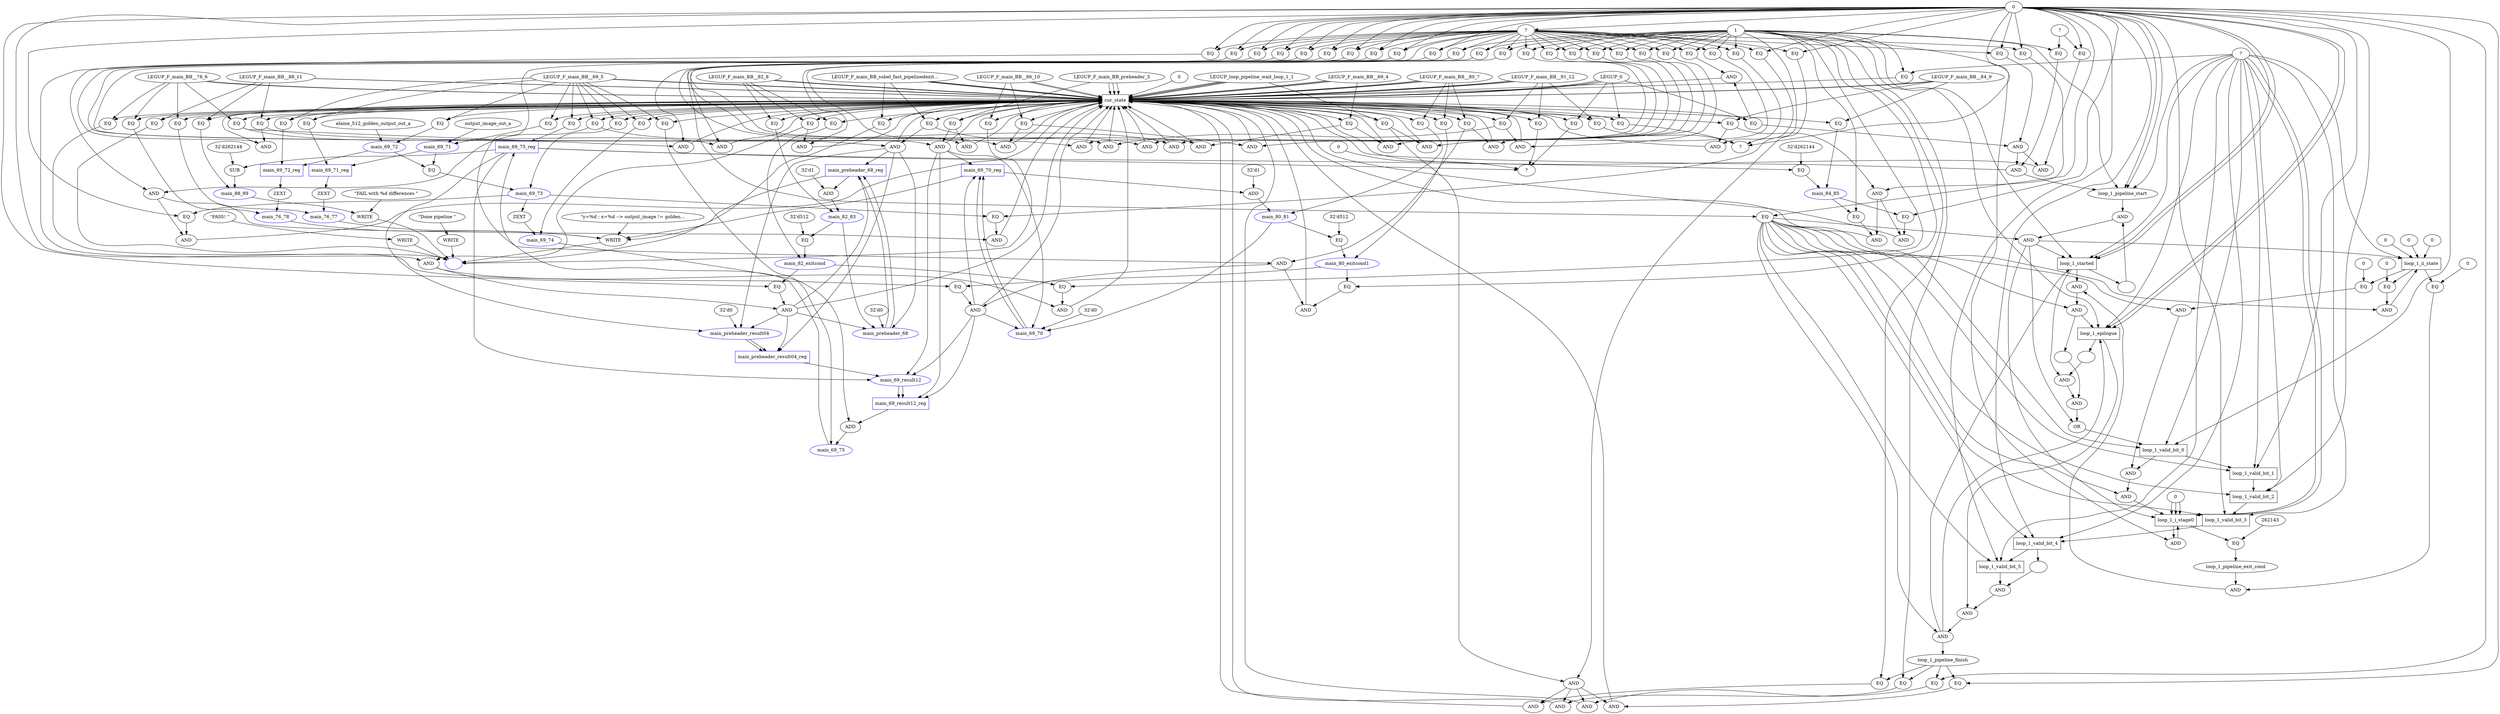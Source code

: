 //----------------------------------------------------------------------------//
// Generated by LegUp High-Level Synthesis Tool Version 4.0 (http://legup.org)
// Compiled: Sun Jul 26 12:56:54 2015
// University of Toronto
// For research and academic purposes only. Commercial use is prohibited.
// Please send bugs to: legup@eecg.toronto.edu
// Date: Fri Apr 26 09:39:03 2019
//----------------------------------------------------------------------------//

digraph {
Node0x2f45380[label="?"];
Node0x2f45850[label="0"];
Node0x2f45850 -> Node0x2f45380;
Node0x2f48b30[label="EQ"];
Node0x2f48b30 -> Node0x2f45380;
Node0x2f48f30[label="EQ"];
Node0x2f48f30 -> Node0x2f45380;
Node0x2f693c0[label="EQ"];
Node0x2f693c0 -> Node0x2f45380;
Node0x2f45600[label="?"];
Node0x2f696b0[label="0"];
Node0x2f696b0 -> Node0x2f45600;
Node0x2f63c10[label="main_69_75_reg",shape=box,color=blue];
Node0x2f63c10 -> Node0x2f45600;
Node0x2f69920[label="EQ"];
Node0x2f69920 -> Node0x2f45600;
Node0x2f69bf0[label="EQ"];
Node0x2f69bf0 -> Node0x2f45600;
Node0x3020400[label="",color=blue,color=blue,color=blue,color=blue];
Node0x3020500[label="WRITE"];
Node0x3020500 -> Node0x3020400;
Node0x3020940[label="WRITE"];
Node0x3020940 -> Node0x3020400;
Node0x3020ed0[label="WRITE"];
Node0x3020ed0 -> Node0x3020400;
Node0x3021300[label="WRITE"];
Node0x3021300 -> Node0x3020400;
Node0x3021790[label="EQ"];
Node0x3021790 -> Node0x3020400;
Node0x3021a70[label="EQ"];
Node0x3021a70 -> Node0x3020400;
Node0x3021d30[label="EQ"];
Node0x3021d30 -> Node0x3020400;
Node0x3021ff0[label="EQ"];
Node0x3021ff0 -> Node0x3020400;
Node0x2f454d0[label="?"];
Node0x2f454d0 -> Node0x2f48b30;
Node0x2f45850 -> Node0x2f48b30;
Node0x2f49140[label="cur_state",shape=box];
Node0x2f49140 -> Node0x2f48f30;
Node0x2f49340[label="LEGUP_0"];
Node0x2f49340 -> Node0x2f48f30;
Node0x2f49140 -> Node0x2f693c0;
Node0x2f4b1b0[label="LEGUP_F_main_BB__91_12"];
Node0x2f4b1b0 -> Node0x2f693c0;
Node0x2f63e30[label="main_69_75",color=blue];
Node0x2f63e30 -> Node0x2f63c10;
Node0x2f65b40[label="EQ"];
Node0x2f65b40 -> Node0x2f63c10;
Node0x2f49140 -> Node0x2f69920;
Node0x2f49340 -> Node0x2f69920;
Node0x2f49140 -> Node0x2f69bf0;
Node0x2f4b1b0 -> Node0x2f69bf0;
Node0x3020720[label="\"Done pipeline \""];
Node0x3020720 -> Node0x3020500;
Node0x3020b60[label="\"y=%d ; x=%d --> output_image != golden..."];
Node0x3020b60 -> Node0x3020940;
Node0x2f60f80[label="main_preheader_68_reg",shape=box,color=blue,color=blue];
Node0x2f60f80 -> Node0x3020940;
Node0x2f5deb0[label="main_69_70_reg",shape=box,color=blue,color=blue];
Node0x2f5deb0 -> Node0x3020940;
Node0x300a470[label="main_76_77",color=blue];
Node0x300a470 -> Node0x3020940;
Node0x300b050[label="main_76_78",color=blue];
Node0x300b050 -> Node0x3020940;
Node0x3021100[label="\"PASS! \""];
Node0x3021100 -> Node0x3020ed0;
Node0x3021500[label="\"FAIL with %d differences \""];
Node0x3021500 -> Node0x3021300;
Node0x300d210[label="main_88_89",color=blue];
Node0x300d210 -> Node0x3021300;
Node0x2f49140 -> Node0x3021790;
Node0x2f49810[label="LEGUP_F_main_BB_sobel_fast_pipelinedexit..."];
Node0x2f49810 -> Node0x3021790;
Node0x2f49140 -> Node0x3021a70;
Node0x2f4a4a0[label="LEGUP_F_main_BB__76_6"];
Node0x2f4a4a0 -> Node0x3021a70;
Node0x2f49140 -> Node0x3021d30;
Node0x2f4ad60[label="LEGUP_F_main_BB__86_10"];
Node0x2f4ad60 -> Node0x3021d30;
Node0x2f49140 -> Node0x3021ff0;
Node0x2f4af60[label="LEGUP_F_main_BB__88_11"];
Node0x2f4af60 -> Node0x3021ff0;
Node0x2f45850 -> Node0x2f454d0;
Node0x2f49340 -> Node0x2f49140;
Node0x2f49560[label="LEGUP_loop_pipeline_wait_loop_1_1"];
Node0x2f49560 -> Node0x2f49140;
Node0x2f49340 -> Node0x2f49140;
Node0x2f49560 -> Node0x2f49140;
Node0x2f49810 -> Node0x2f49140;
Node0x2f49560 -> Node0x2f49140;
Node0x2f49810 -> Node0x2f49140;
Node0x2f49560 -> Node0x2f49140;
Node0x2f49810 -> Node0x2f49140;
Node0x2f49930[label="LEGUP_F_main_BB_preheader_3"];
Node0x2f49930 -> Node0x2f49140;
Node0x2f49930 -> Node0x2f49140;
Node0x2f49e00[label="LEGUP_F_main_BB__69_4"];
Node0x2f49e00 -> Node0x2f49140;
Node0x2f49e00 -> Node0x2f49140;
Node0x2f4a050[label="LEGUP_F_main_BB__69_5"];
Node0x2f4a050 -> Node0x2f49140;
Node0x2f4a050 -> Node0x2f49140;
Node0x2f4a2a0[label="LEGUP_F_main_BB__80_7"];
Node0x2f4a2a0 -> Node0x2f49140;
Node0x2f4a4a0 -> Node0x2f49140;
Node0x2f4a4a0 -> Node0x2f49140;
Node0x2f4a2a0 -> Node0x2f49140;
Node0x2f4a2a0 -> Node0x2f49140;
Node0x2f4a820[label="LEGUP_F_main_BB__82_8"];
Node0x2f4a820 -> Node0x2f49140;
Node0x2f49e00 -> Node0x2f49140;
Node0x2f4a820 -> Node0x2f49140;
Node0x2f4aac0[label="LEGUP_F_main_BB__84_9"];
Node0x2f4aac0 -> Node0x2f49140;
Node0x2f49930 -> Node0x2f49140;
Node0x2f4aac0 -> Node0x2f49140;
Node0x2f4ad60 -> Node0x2f49140;
Node0x2f4af60 -> Node0x2f49140;
Node0x2f4ad60 -> Node0x2f49140;
Node0x2f4b1b0 -> Node0x2f49140;
Node0x2f4af60 -> Node0x2f49140;
Node0x2f4b1b0 -> Node0x2f49140;
Node0x2f4b1b0 -> Node0x2f49140;
Node0x2f49340 -> Node0x2f49140;
Node0x2f4a640[label="0"];
Node0x2f4a640 -> Node0x2f49140;
Node0x2f4b800[label="AND"];
Node0x2f4b800 -> Node0x2f49140;
Node0x2f4c170[label="AND"];
Node0x2f4c170 -> Node0x2f49140;
Node0x2f4cc00[label="AND"];
Node0x2f4cc00 -> Node0x2f49140;
Node0x2f4d130[label="AND"];
Node0x2f4d130 -> Node0x2f49140;
Node0x2f4d8d0[label="AND"];
Node0x2f4d8d0 -> Node0x2f49140;
Node0x2f55740[label="AND"];
Node0x2f55740 -> Node0x2f49140;
Node0x2f55c70[label="AND"];
Node0x2f55c70 -> Node0x2f49140;
Node0x2f561a0[label="AND"];
Node0x2f561a0 -> Node0x2f49140;
Node0x2f566d0[label="AND"];
Node0x2f566d0 -> Node0x2f49140;
Node0x2f56e70[label="AND"];
Node0x2f56e70 -> Node0x2f49140;
Node0x2f573a0[label="AND"];
Node0x2f573a0 -> Node0x2f49140;
Node0x2f57b40[label="AND"];
Node0x2f57b40 -> Node0x2f49140;
Node0x2f58070[label="AND"];
Node0x2f58070 -> Node0x2f49140;
Node0x2f58810[label="AND"];
Node0x2f58810 -> Node0x2f49140;
Node0x2f58d40[label="AND"];
Node0x2f58d40 -> Node0x2f49140;
Node0x2f594e0[label="AND"];
Node0x2f594e0 -> Node0x2f49140;
Node0x2f5b360[label="AND"];
Node0x2f5b360 -> Node0x2f49140;
Node0x2f5b890[label="AND"];
Node0x2f5b890 -> Node0x2f49140;
Node0x2f5c030[label="AND"];
Node0x2f5c030 -> Node0x2f49140;
Node0x2f5c560[label="AND"];
Node0x2f5c560 -> Node0x2f49140;
Node0x2f5cd00[label="AND"];
Node0x2f5cd00 -> Node0x2f49140;
Node0x2f5e5e0[label="AND"];
Node0x2f5e5e0 -> Node0x2f49140;
Node0x2f5f610[label="AND"];
Node0x2f5f610 -> Node0x2f49140;
Node0x2f5fdd0[label="AND"];
Node0x2f5fdd0 -> Node0x2f49140;
Node0x2f616b0[label="AND"];
Node0x2f616b0 -> Node0x2f49140;
Node0x2f626e0[label="AND"];
Node0x2f626e0 -> Node0x2f49140;
Node0x2f62ea0[label="AND"];
Node0x2f62ea0 -> Node0x2f49140;
Node0x2f66310[label="AND"];
Node0x2f66310 -> Node0x2f49140;
Node0x2f66840[label="AND"];
Node0x2f66840 -> Node0x2f49140;
Node0x2f66fe0[label="AND"];
Node0x2f66fe0 -> Node0x2f49140;
Node0x2f67710[label="AND"];
Node0x2f67710 -> Node0x2f49140;
Node0x2f67eb0[label="AND"];
Node0x2f67eb0 -> Node0x2f49140;
Node0x2f683e0[label="AND"];
Node0x2f683e0 -> Node0x2f49140;
Node0x2f68b80[label="AND"];
Node0x2f68b80 -> Node0x2f49140;
Node0x2f690b0[label="EQ"];
Node0x2f690b0 -> Node0x2f49140;
Node0x2f64050[label="ADD"];
Node0x2f64050 -> Node0x2f63e30;
Node0x2f65860[label="EQ"];
Node0x2f65860 -> Node0x2f63e30;
Node0x2f49140 -> Node0x2f65b40;
Node0x2f4a050 -> Node0x2f65b40;
Node0x2f611a0[label="main_preheader_68",color=blue,color=blue];
Node0x2f611a0 -> Node0x2f60f80;
Node0x2f611a0 -> Node0x2f60f80;
Node0x2f56e70 -> Node0x2f60f80;
Node0x2f616b0 -> Node0x2f60f80;
Node0x2f5e0d0[label="main_69_70",color=blue,color=blue];
Node0x2f5e0d0 -> Node0x2f5deb0;
Node0x2f5e0d0 -> Node0x2f5deb0;
Node0x2f57b40 -> Node0x2f5deb0;
Node0x2f5e5e0 -> Node0x2f5deb0;
Node0x300a550[label="ZEXT"];
Node0x300a550 -> Node0x300a470;
Node0x300a860[label="EQ"];
Node0x300a860 -> Node0x300a470;
Node0x300b130[label="ZEXT"];
Node0x300b130 -> Node0x300b050;
Node0x300b440[label="EQ"];
Node0x300b440 -> Node0x300b050;
Node0x300d2f0[label="SUB"];
Node0x300d2f0 -> Node0x300d210;
Node0x300d7a0[label="EQ"];
Node0x300d7a0 -> Node0x300d210;
Node0x2f4ba00[label="EQ"];
Node0x2f4ba00 -> Node0x2f4b800;
Node0x2f4bd00[label="EQ"];
Node0x2f4bd00 -> Node0x2f4b800;
Node0x2f4c350[label="AND"];
Node0x2f4c350 -> Node0x2f4c170;
Node0x2f4c8c0[label="EQ"];
Node0x2f4c8c0 -> Node0x2f4c170;
Node0x2f4c350 -> Node0x2f4cc00;
Node0x2f4ce50[label="EQ"];
Node0x2f4ce50 -> Node0x2f4cc00;
Node0x2f4d310[label="EQ"];
Node0x2f4d310 -> Node0x2f4d130;
Node0x2f4d610[label="EQ"];
Node0x2f4d610 -> Node0x2f4d130;
Node0x2f4dab0[label="AND"];
Node0x2f4dab0 -> Node0x2f4d8d0;
Node0x2f4e020[label="EQ"];
Node0x2f4e020 -> Node0x2f4d8d0;
Node0x2f4dab0 -> Node0x2f55740;
Node0x2f55990[label="EQ"];
Node0x2f55990 -> Node0x2f55740;
Node0x2f4dab0 -> Node0x2f55c70;
Node0x2f55ec0[label="EQ"];
Node0x2f55ec0 -> Node0x2f55c70;
Node0x2f4dab0 -> Node0x2f561a0;
Node0x2f563f0[label="EQ"];
Node0x2f563f0 -> Node0x2f561a0;
Node0x2f568b0[label="EQ"];
Node0x2f568b0 -> Node0x2f566d0;
Node0x2f56bb0[label="EQ"];
Node0x2f56bb0 -> Node0x2f566d0;
Node0x2f568b0 -> Node0x2f56e70;
Node0x2f570c0[label="EQ"];
Node0x2f570c0 -> Node0x2f56e70;
Node0x2f57580[label="EQ"];
Node0x2f57580 -> Node0x2f573a0;
Node0x2f57880[label="EQ"];
Node0x2f57880 -> Node0x2f573a0;
Node0x2f57580 -> Node0x2f57b40;
Node0x2f57d90[label="EQ"];
Node0x2f57d90 -> Node0x2f57b40;
Node0x2f58250[label="EQ"];
Node0x2f58250 -> Node0x2f58070;
Node0x2f58550[label="EQ"];
Node0x2f58550 -> Node0x2f58070;
Node0x2f58250 -> Node0x2f58810;
Node0x2f58a60[label="EQ"];
Node0x2f58a60 -> Node0x2f58810;
Node0x2f58f20[label="EQ"];
Node0x2f58f20 -> Node0x2f58d40;
Node0x2f59220[label="EQ"];
Node0x2f59220 -> Node0x2f58d40;
Node0x2f596c0[label="AND"];
Node0x2f596c0 -> Node0x2f594e0;
Node0x2f59c30[label="EQ"];
Node0x2f59c30 -> Node0x2f594e0;
Node0x2f596c0 -> Node0x2f5b360;
Node0x2f5b5b0[label="EQ"];
Node0x2f5b5b0 -> Node0x2f5b360;
Node0x2f5ba70[label="EQ"];
Node0x2f5ba70 -> Node0x2f5b890;
Node0x2f5bd70[label="EQ"];
Node0x2f5bd70 -> Node0x2f5b890;
Node0x2f5ba70 -> Node0x2f5c030;
Node0x2f5c280[label="EQ"];
Node0x2f5c280 -> Node0x2f5c030;
Node0x2f5c740[label="EQ"];
Node0x2f5c740 -> Node0x2f5c560;
Node0x2f5ca40[label="EQ"];
Node0x2f5ca40 -> Node0x2f5c560;
Node0x2f5cee0[label="AND"];
Node0x2f5cee0 -> Node0x2f5cd00;
Node0x2f5d450[label="EQ"];
Node0x2f5d450 -> Node0x2f5cd00;
Node0x2f5cee0 -> Node0x2f5e5e0;
Node0x2f5e830[label="EQ"];
Node0x2f5e830 -> Node0x2f5e5e0;
Node0x2f5f810[label="EQ"];
Node0x2f5f810 -> Node0x2f5f610;
Node0x2f5fb10[label="EQ"];
Node0x2f5fb10 -> Node0x2f5f610;
Node0x2f5ffb0[label="AND"];
Node0x2f5ffb0 -> Node0x2f5fdd0;
Node0x2f60520[label="EQ"];
Node0x2f60520 -> Node0x2f5fdd0;
Node0x2f5ffb0 -> Node0x2f616b0;
Node0x2f61900[label="EQ"];
Node0x2f61900 -> Node0x2f616b0;
Node0x2f628e0[label="EQ"];
Node0x2f628e0 -> Node0x2f626e0;
Node0x2f62be0[label="EQ"];
Node0x2f62be0 -> Node0x2f626e0;
Node0x2f63080[label="AND"];
Node0x2f63080 -> Node0x2f62ea0;
Node0x2f635f0[label="EQ"];
Node0x2f635f0 -> Node0x2f62ea0;
Node0x2f63080 -> Node0x2f66310;
Node0x2f66560[label="EQ"];
Node0x2f66560 -> Node0x2f66310;
Node0x2f66a20[label="EQ"];
Node0x2f66a20 -> Node0x2f66840;
Node0x2f66d20[label="EQ"];
Node0x2f66d20 -> Node0x2f66840;
Node0x2f66a20 -> Node0x2f66fe0;
Node0x2f4b5c0[label="EQ"];
Node0x2f4b5c0 -> Node0x2f66fe0;
Node0x2f678f0[label="EQ"];
Node0x2f678f0 -> Node0x2f67710;
Node0x2f67bf0[label="EQ"];
Node0x2f67bf0 -> Node0x2f67710;
Node0x2f678f0 -> Node0x2f67eb0;
Node0x2f68100[label="EQ"];
Node0x2f68100 -> Node0x2f67eb0;
Node0x2f685c0[label="EQ"];
Node0x2f685c0 -> Node0x2f683e0;
Node0x2f688c0[label="EQ"];
Node0x2f688c0 -> Node0x2f683e0;
Node0x2f685c0 -> Node0x2f68b80;
Node0x2f68dd0[label="EQ"];
Node0x2f68dd0 -> Node0x2f68b80;
Node0x2f45100[label="?"];
Node0x2f45100 -> Node0x2f690b0;
Node0x2f4bf50[label="1"];
Node0x2f4bf50 -> Node0x2f690b0;
Node0x2f64270[label="main_69_74",color=blue];
Node0x2f64270 -> Node0x2f64050;
Node0x2f64a00[label="main_69_result12_reg",shape=box,color=blue,color=blue];
Node0x2f64a00 -> Node0x2f64050;
Node0x2f49140 -> Node0x2f65860;
Node0x2f4a050 -> Node0x2f65860;
Node0x2f613c0[label="32'd0"];
Node0x2f613c0 -> Node0x2f611a0;
Node0x2f60b40[label="main_82_83",color=blue];
Node0x2f60b40 -> Node0x2f611a0;
Node0x2f56e70 -> Node0x2f611a0;
Node0x2f616b0 -> Node0x2f611a0;
Node0x2f5e2f0[label="32'd0"];
Node0x2f5e2f0 -> Node0x2f5e0d0;
Node0x2f5da70[label="main_80_81",color=blue];
Node0x2f5da70 -> Node0x2f5e0d0;
Node0x2f57b40 -> Node0x2f5e0d0;
Node0x2f5e5e0 -> Node0x2f5e0d0;
Node0x30092f0[label="main_69_71_reg",shape=box,color=blue];
Node0x30092f0 -> Node0x300a550;
Node0x2f49140 -> Node0x300a860;
Node0x2f4a4a0 -> Node0x300a860;
Node0x3009750[label="main_69_72_reg",shape=box,color=blue];
Node0x3009750 -> Node0x300b130;
Node0x2f49140 -> Node0x300b440;
Node0x2f4a4a0 -> Node0x300b440;
Node0x300d510[label="32'd262144"];
Node0x300d510 -> Node0x300d2f0;
Node0x2f63c10 -> Node0x300d2f0;
Node0x2f49140 -> Node0x300d7a0;
Node0x2f4af60 -> Node0x300d7a0;
Node0x2f49140 -> Node0x2f4ba00;
Node0x2f49340 -> Node0x2f4ba00;
Node0x2f454d0 -> Node0x2f4bd00;
Node0x2f4bf50 -> Node0x2f4bd00;
Node0x2f4ba00 -> Node0x2f4c350;
Node0x2f4c5e0[label="EQ"];
Node0x2f4c5e0 -> Node0x2f4c350;
Node0x2f45230[label="?"];
Node0x2f45230 -> Node0x2f4c8c0;
Node0x2f4bf50 -> Node0x2f4c8c0;
Node0x2f45230 -> Node0x2f4ce50;
Node0x2f45850 -> Node0x2f4ce50;
Node0x2f49140 -> Node0x2f4d310;
Node0x2f49560 -> Node0x2f4d310;
Node0x2f454d0 -> Node0x2f4d610;
Node0x2f4bf50 -> Node0x2f4d610;
Node0x2f4d310 -> Node0x2f4dab0;
Node0x2f4dd40[label="EQ"];
Node0x2f4dd40 -> Node0x2f4dab0;
Node0x2f4e220[label="loop_1_pipeline_finish"];
Node0x2f4e220 -> Node0x2f4e020;
Node0x2f4bf50 -> Node0x2f4e020;
Node0x2f4e220 -> Node0x2f55990;
Node0x2f45850 -> Node0x2f55990;
Node0x2f4e220 -> Node0x2f55ec0;
Node0x2f4bf50 -> Node0x2f55ec0;
Node0x2f4e220 -> Node0x2f563f0;
Node0x2f45850 -> Node0x2f563f0;
Node0x2f49140 -> Node0x2f568b0;
Node0x2f49810 -> Node0x2f568b0;
Node0x2f454d0 -> Node0x2f56bb0;
Node0x2f4bf50 -> Node0x2f56bb0;
Node0x2f454d0 -> Node0x2f570c0;
Node0x2f45850 -> Node0x2f570c0;
Node0x2f49140 -> Node0x2f57580;
Node0x2f49930 -> Node0x2f57580;
Node0x2f454d0 -> Node0x2f57880;
Node0x2f4bf50 -> Node0x2f57880;
Node0x2f454d0 -> Node0x2f57d90;
Node0x2f45850 -> Node0x2f57d90;
Node0x2f49140 -> Node0x2f58250;
Node0x2f49e00 -> Node0x2f58250;
Node0x2f454d0 -> Node0x2f58550;
Node0x2f4bf50 -> Node0x2f58550;
Node0x2f454d0 -> Node0x2f58a60;
Node0x2f45850 -> Node0x2f58a60;
Node0x2f49140 -> Node0x2f58f20;
Node0x2f4a050 -> Node0x2f58f20;
Node0x2f454d0 -> Node0x2f59220;
Node0x2f4bf50 -> Node0x2f59220;
Node0x2f58f20 -> Node0x2f596c0;
Node0x2f59950[label="EQ"];
Node0x2f59950 -> Node0x2f596c0;
Node0x2f59e30[label="main_69_73",color=blue];
Node0x2f59e30 -> Node0x2f59c30;
Node0x2f4bf50 -> Node0x2f59c30;
Node0x2f59e30 -> Node0x2f5b5b0;
Node0x2f45850 -> Node0x2f5b5b0;
Node0x2f49140 -> Node0x2f5ba70;
Node0x2f4a4a0 -> Node0x2f5ba70;
Node0x2f454d0 -> Node0x2f5bd70;
Node0x2f4bf50 -> Node0x2f5bd70;
Node0x2f454d0 -> Node0x2f5c280;
Node0x2f45850 -> Node0x2f5c280;
Node0x2f49140 -> Node0x2f5c740;
Node0x2f4a2a0 -> Node0x2f5c740;
Node0x2f454d0 -> Node0x2f5ca40;
Node0x2f4bf50 -> Node0x2f5ca40;
Node0x2f5c740 -> Node0x2f5cee0;
Node0x2f5d170[label="EQ"];
Node0x2f5d170 -> Node0x2f5cee0;
Node0x2f5d650[label="main_80_exitcond1",color=blue];
Node0x2f5d650 -> Node0x2f5d450;
Node0x2f4bf50 -> Node0x2f5d450;
Node0x2f5d650 -> Node0x2f5e830;
Node0x2f45850 -> Node0x2f5e830;
Node0x2f49140 -> Node0x2f5f810;
Node0x2f4a820 -> Node0x2f5f810;
Node0x2f454d0 -> Node0x2f5fb10;
Node0x2f4bf50 -> Node0x2f5fb10;
Node0x2f5f810 -> Node0x2f5ffb0;
Node0x2f60240[label="EQ"];
Node0x2f60240 -> Node0x2f5ffb0;
Node0x2f60720[label="main_82_exitcond",color=blue];
Node0x2f60720 -> Node0x2f60520;
Node0x2f4bf50 -> Node0x2f60520;
Node0x2f60720 -> Node0x2f61900;
Node0x2f45850 -> Node0x2f61900;
Node0x2f49140 -> Node0x2f628e0;
Node0x2f4aac0 -> Node0x2f628e0;
Node0x2f454d0 -> Node0x2f62be0;
Node0x2f4bf50 -> Node0x2f62be0;
Node0x2f628e0 -> Node0x2f63080;
Node0x2f63310[label="EQ"];
Node0x2f63310 -> Node0x2f63080;
Node0x2f637f0[label="main_84_85",color=blue];
Node0x2f637f0 -> Node0x2f635f0;
Node0x2f4bf50 -> Node0x2f635f0;
Node0x2f637f0 -> Node0x2f66560;
Node0x2f45850 -> Node0x2f66560;
Node0x2f49140 -> Node0x2f66a20;
Node0x2f4ad60 -> Node0x2f66a20;
Node0x2f454d0 -> Node0x2f66d20;
Node0x2f4bf50 -> Node0x2f66d20;
Node0x2f454d0 -> Node0x2f4b5c0;
Node0x2f45850 -> Node0x2f4b5c0;
Node0x2f49140 -> Node0x2f678f0;
Node0x2f4af60 -> Node0x2f678f0;
Node0x2f454d0 -> Node0x2f67bf0;
Node0x2f4bf50 -> Node0x2f67bf0;
Node0x2f454d0 -> Node0x2f68100;
Node0x2f45850 -> Node0x2f68100;
Node0x2f49140 -> Node0x2f685c0;
Node0x2f4b1b0 -> Node0x2f685c0;
Node0x2f454d0 -> Node0x2f688c0;
Node0x2f4bf50 -> Node0x2f688c0;
Node0x2f454d0 -> Node0x2f68dd0;
Node0x2f45850 -> Node0x2f68dd0;
Node0x2f64490[label="ZEXT"];
Node0x2f64490 -> Node0x2f64270;
Node0x2f64720[label="EQ"];
Node0x2f64720 -> Node0x2f64270;
Node0x2f64c00[label="main_69_result12",color=blue,color=blue];
Node0x2f64c00 -> Node0x2f64a00;
Node0x2f64c00 -> Node0x2f64a00;
Node0x2f57b40 -> Node0x2f64a00;
Node0x2f5e5e0 -> Node0x2f64a00;
Node0x2f60d60[label="ADD"];
Node0x2f60d60 -> Node0x2f60b40;
Node0x2f61ee0[label="EQ"];
Node0x2f61ee0 -> Node0x2f60b40;
Node0x2f5dc90[label="ADD"];
Node0x2f5dc90 -> Node0x2f5da70;
Node0x2f5ee10[label="EQ"];
Node0x2f5ee10 -> Node0x2f5da70;
Node0x2f5a250[label="main_69_71",color=blue];
Node0x2f5a250 -> Node0x30092f0;
Node0x3009440[label="EQ"];
Node0x3009440 -> Node0x30092f0;
Node0x2f5a970[label="main_69_72",color=blue];
Node0x2f5a970 -> Node0x3009750;
Node0x30098a0[label="EQ"];
Node0x30098a0 -> Node0x3009750;
Node0x2f454d0 -> Node0x2f4c5e0;
Node0x2f45850 -> Node0x2f4c5e0;
Node0x2f454d0 -> Node0x2f4dd40;
Node0x2f45850 -> Node0x2f4dd40;
Node0x2f4e420[label="AND"];
Node0x2f4e420 -> Node0x2f4e220;
Node0x2f454d0 -> Node0x2f59950;
Node0x2f45850 -> Node0x2f59950;
Node0x2f5a030[label="EQ"];
Node0x2f5a030 -> Node0x2f59e30;
Node0x2f5b050[label="EQ"];
Node0x2f5b050 -> Node0x2f59e30;
Node0x2f454d0 -> Node0x2f5d170;
Node0x2f45850 -> Node0x2f5d170;
Node0x2f5d850[label="EQ"];
Node0x2f5d850 -> Node0x2f5d650;
Node0x2f5f2d0[label="EQ"];
Node0x2f5f2d0 -> Node0x2f5d650;
Node0x2f454d0 -> Node0x2f60240;
Node0x2f45850 -> Node0x2f60240;
Node0x2f60920[label="EQ"];
Node0x2f60920 -> Node0x2f60720;
Node0x2f623a0[label="EQ"];
Node0x2f623a0 -> Node0x2f60720;
Node0x2f454d0 -> Node0x2f63310;
Node0x2f45850 -> Node0x2f63310;
Node0x2f639f0[label="EQ"];
Node0x2f639f0 -> Node0x2f637f0;
Node0x2f66000[label="EQ"];
Node0x2f66000 -> Node0x2f637f0;
Node0x2f59e30 -> Node0x2f64490;
Node0x2f49140 -> Node0x2f64720;
Node0x2f4a050 -> Node0x2f64720;
Node0x2f64e00[label="main_preheader_result04_reg",shape=box,color=blue,color=blue];
Node0x2f64e00 -> Node0x2f64c00;
Node0x2f63c10 -> Node0x2f64c00;
Node0x2f57b40 -> Node0x2f64c00;
Node0x2f5e5e0 -> Node0x2f64c00;
Node0x2f60f80 -> Node0x2f60d60;
Node0x2f61cc0[label="32'd1"];
Node0x2f61cc0 -> Node0x2f60d60;
Node0x2f49140 -> Node0x2f61ee0;
Node0x2f4a820 -> Node0x2f61ee0;
Node0x2f5deb0 -> Node0x2f5dc90;
Node0x2f5ebf0[label="32'd1"];
Node0x2f5ebf0 -> Node0x2f5dc90;
Node0x2f49140 -> Node0x2f5ee10;
Node0x2f4a2a0 -> Node0x2f5ee10;
Node0x2f5a470[label="output_image_out_a"];
Node0x2f5a470 -> Node0x2f5a250;
Node0x2f5a690[label="EQ"];
Node0x2f5a690 -> Node0x2f5a250;
Node0x2f49140 -> Node0x3009440;
Node0x2f4a050 -> Node0x3009440;
Node0x2f5ab70[label="elaine_512_golden_output_out_a"];
Node0x2f5ab70 -> Node0x2f5a970;
Node0x2f5ad70[label="EQ"];
Node0x2f5ad70 -> Node0x2f5a970;
Node0x2f49140 -> Node0x30098a0;
Node0x2f4a050 -> Node0x30098a0;
Node0x2f4e640[label="EQ"];
Node0x2f4e640 -> Node0x2f4e420;
Node0x2f4e940[label="AND"];
Node0x2f4e940 -> Node0x2f4e420;
Node0x2f5a250 -> Node0x2f5a030;
Node0x2f5a970 -> Node0x2f5a030;
Node0x2f49140 -> Node0x2f5b050;
Node0x2f4a050 -> Node0x2f5b050;
Node0x2f5da70 -> Node0x2f5d850;
Node0x2f5f0d0[label="32'd512"];
Node0x2f5f0d0 -> Node0x2f5d850;
Node0x2f49140 -> Node0x2f5f2d0;
Node0x2f4a2a0 -> Node0x2f5f2d0;
Node0x2f60b40 -> Node0x2f60920;
Node0x2f621a0[label="32'd512"];
Node0x2f621a0 -> Node0x2f60920;
Node0x2f49140 -> Node0x2f623a0;
Node0x2f4a820 -> Node0x2f623a0;
Node0x2f63c10 -> Node0x2f639f0;
Node0x2f65e00[label="32'd262144"];
Node0x2f65e00 -> Node0x2f639f0;
Node0x2f49140 -> Node0x2f66000;
Node0x2f4aac0 -> Node0x2f66000;
Node0x2f65020[label="main_preheader_result04",color=blue,color=blue];
Node0x2f65020 -> Node0x2f64e00;
Node0x2f65020 -> Node0x2f64e00;
Node0x2f56e70 -> Node0x2f64e00;
Node0x2f616b0 -> Node0x2f64e00;
Node0x2f49140 -> Node0x2f5a690;
Node0x2f4a050 -> Node0x2f5a690;
Node0x2f49140 -> Node0x2f5ad70;
Node0x2f4a050 -> Node0x2f5ad70;
Node0x2f454d0 -> Node0x2f4e640;
Node0x2f45850 -> Node0x2f4e640;
Node0x2f4eb40[label="loop_1_epilogue",shape=box];
Node0x2f4eb40 -> Node0x2f4e940;
Node0x2f54250[label="AND"];
Node0x2f54250 -> Node0x2f4e940;
Node0x2f65240[label="32'd0"];
Node0x2f65240 -> Node0x2f65020;
Node0x2f63c10 -> Node0x2f65020;
Node0x2f56e70 -> Node0x2f65020;
Node0x2f616b0 -> Node0x2f65020;
Node0x2f45850 -> Node0x2f4eb40;
Node0x2f4bf50 -> Node0x2f4eb40;
Node0x2f45850 -> Node0x2f4eb40;
Node0x2f45100 -> Node0x2f4eb40;
Node0x2f4ef30[label="AND"];
Node0x2f4ef30 -> Node0x2f4eb40;
Node0x2f4e420 -> Node0x2f4eb40;
Node0x2f54470[label=""];
Node0x2f54470 -> Node0x2f54250;
Node0x2f55360[label="loop_1_valid_bit_5",shape=box];
Node0x2f55360 -> Node0x2f54250;
Node0x2f4e640 -> Node0x2f4ef30;
Node0x2f4f1c0[label="AND"];
Node0x2f4f1c0 -> Node0x2f4ef30;
Node0x2f54670[label="loop_1_valid_bit_4",shape=box];
Node0x2f54670 -> Node0x2f54470;
Node0x2f54670 -> Node0x2f55360;
Node0x2f45850 -> Node0x2f55360;
Node0x2f4e640 -> Node0x2f55360;
Node0x2f45100 -> Node0x2f55360;
Node0x2f4f3e0[label="loop_1_started",shape=box];
Node0x2f4f3e0 -> Node0x2f4f1c0;
Node0x2f502a0[label="AND"];
Node0x2f502a0 -> Node0x2f4f1c0;
Node0x2f54890[label="loop_1_valid_bit_3",shape=box];
Node0x2f54890 -> Node0x2f54670;
Node0x2f45850 -> Node0x2f54670;
Node0x2f4e640 -> Node0x2f54670;
Node0x2f45100 -> Node0x2f54670;
Node0x2f45850 -> Node0x2f4f3e0;
Node0x2f4bf50 -> Node0x2f4f3e0;
Node0x2f45850 -> Node0x2f4f3e0;
Node0x2f45100 -> Node0x2f4f3e0;
Node0x2f4f750[label="AND"];
Node0x2f4f750 -> Node0x2f4f3e0;
Node0x2f4e420 -> Node0x2f4f3e0;
Node0x2f504c0[label="EQ"];
Node0x2f504c0 -> Node0x2f502a0;
Node0x2f518d0[label="loop_1_pipeline_exit_cond"];
Node0x2f518d0 -> Node0x2f502a0;
Node0x2f54ab0[label="loop_1_valid_bit_2",shape=box];
Node0x2f54ab0 -> Node0x2f54890;
Node0x2f45850 -> Node0x2f54890;
Node0x2f4e640 -> Node0x2f54890;
Node0x2f45100 -> Node0x2f54890;
Node0x2f4e640 -> Node0x2f4f750;
Node0x2f4f9e0[label="AND"];
Node0x2f4f9e0 -> Node0x2f4f750;
Node0x2f506c0[label="loop_1_ii_state",shape=box];
Node0x2f506c0 -> Node0x2f504c0;
Node0x2f516d0[label="0"];
Node0x2f516d0 -> Node0x2f504c0;
Node0x2f51ad0[label="EQ"];
Node0x2f51ad0 -> Node0x2f518d0;
Node0x2f54cd0[label="loop_1_valid_bit_1",shape=box];
Node0x2f54cd0 -> Node0x2f54ab0;
Node0x2f45850 -> Node0x2f54ab0;
Node0x2f4e640 -> Node0x2f54ab0;
Node0x2f45100 -> Node0x2f54ab0;
Node0x2f4fc00[label="loop_1_pipeline_start"];
Node0x2f4fc00 -> Node0x2f4f9e0;
Node0x2f4ffe0[label=""];
Node0x2f4ffe0 -> Node0x2f4f9e0;
Node0x2f508e0[label="0"];
Node0x2f508e0 -> Node0x2f506c0;
Node0x2f50b00[label="0"];
Node0x2f50b00 -> Node0x2f506c0;
Node0x2f50d20[label="0"];
Node0x2f50d20 -> Node0x2f506c0;
Node0x2f45100 -> Node0x2f506c0;
Node0x2f4f750 -> Node0x2f506c0;
Node0x2f50fd0[label="AND"];
Node0x2f50fd0 -> Node0x2f506c0;
Node0x2f51cd0[label="loop_1_i_stage0",shape=box];
Node0x2f51cd0 -> Node0x2f51ad0;
Node0x2f54000[label="262143"];
Node0x2f54000 -> Node0x2f51ad0;
Node0x2f530d0[label="loop_1_valid_bit_0",shape=box];
Node0x2f530d0 -> Node0x2f54cd0;
Node0x2f45850 -> Node0x2f54cd0;
Node0x2f4e640 -> Node0x2f54cd0;
Node0x2f45100 -> Node0x2f54cd0;
Node0x2f45850 -> Node0x2f4fc00;
Node0x2f45850 -> Node0x2f4fc00;
Node0x2f4bf50 -> Node0x2f4fc00;
Node0x2f45100 -> Node0x2f4fc00;
Node0x2f4c170 -> Node0x2f4fc00;
Node0x2f4f3e0 -> Node0x2f4ffe0;
Node0x2f4e640 -> Node0x2f50fd0;
Node0x2f51240[label="EQ"];
Node0x2f51240 -> Node0x2f50fd0;
Node0x2f51ef0[label="0"];
Node0x2f51ef0 -> Node0x2f51cd0;
Node0x2f51ef0 -> Node0x2f51cd0;
Node0x2f52180[label="ADD"];
Node0x2f52180 -> Node0x2f51cd0;
Node0x2f51ef0 -> Node0x2f51cd0;
Node0x2f45100 -> Node0x2f51cd0;
Node0x2f4f750 -> Node0x2f51cd0;
Node0x2f52540[label="AND"];
Node0x2f52540 -> Node0x2f51cd0;
Node0x2f45100 -> Node0x2f51cd0;
Node0x2f532d0[label="OR"];
Node0x2f532d0 -> Node0x2f530d0;
Node0x2f45850 -> Node0x2f530d0;
Node0x2f4e640 -> Node0x2f530d0;
Node0x2f45100 -> Node0x2f530d0;
Node0x2f506c0 -> Node0x2f51240;
Node0x2f514b0[label="0"];
Node0x2f514b0 -> Node0x2f51240;
Node0x2f51cd0 -> Node0x2f52180;
Node0x2f4bf50 -> Node0x2f52180;
Node0x2f4e640 -> Node0x2f52540;
Node0x2f527b0[label="AND"];
Node0x2f527b0 -> Node0x2f52540;
Node0x2f4f750 -> Node0x2f532d0;
Node0x2f53540[label="AND"];
Node0x2f53540 -> Node0x2f532d0;
Node0x2f529d0[label="AND"];
Node0x2f529d0 -> Node0x2f527b0;
Node0x2f530d0 -> Node0x2f527b0;
Node0x2f53760[label="AND"];
Node0x2f53760 -> Node0x2f53540;
Node0x2f53c40[label=""];
Node0x2f53c40 -> Node0x2f53540;
Node0x2f4e640 -> Node0x2f529d0;
Node0x2f52c40[label="EQ"];
Node0x2f52c40 -> Node0x2f529d0;
Node0x2f4f3e0 -> Node0x2f53760;
Node0x2f539d0[label=""];
Node0x2f539d0 -> Node0x2f53760;
Node0x2f4ef30 -> Node0x2f53c40;
Node0x2f506c0 -> Node0x2f52c40;
Node0x2f52eb0[label="0"];
Node0x2f52eb0 -> Node0x2f52c40;
Node0x2f4eb40 -> Node0x2f539d0;
}
